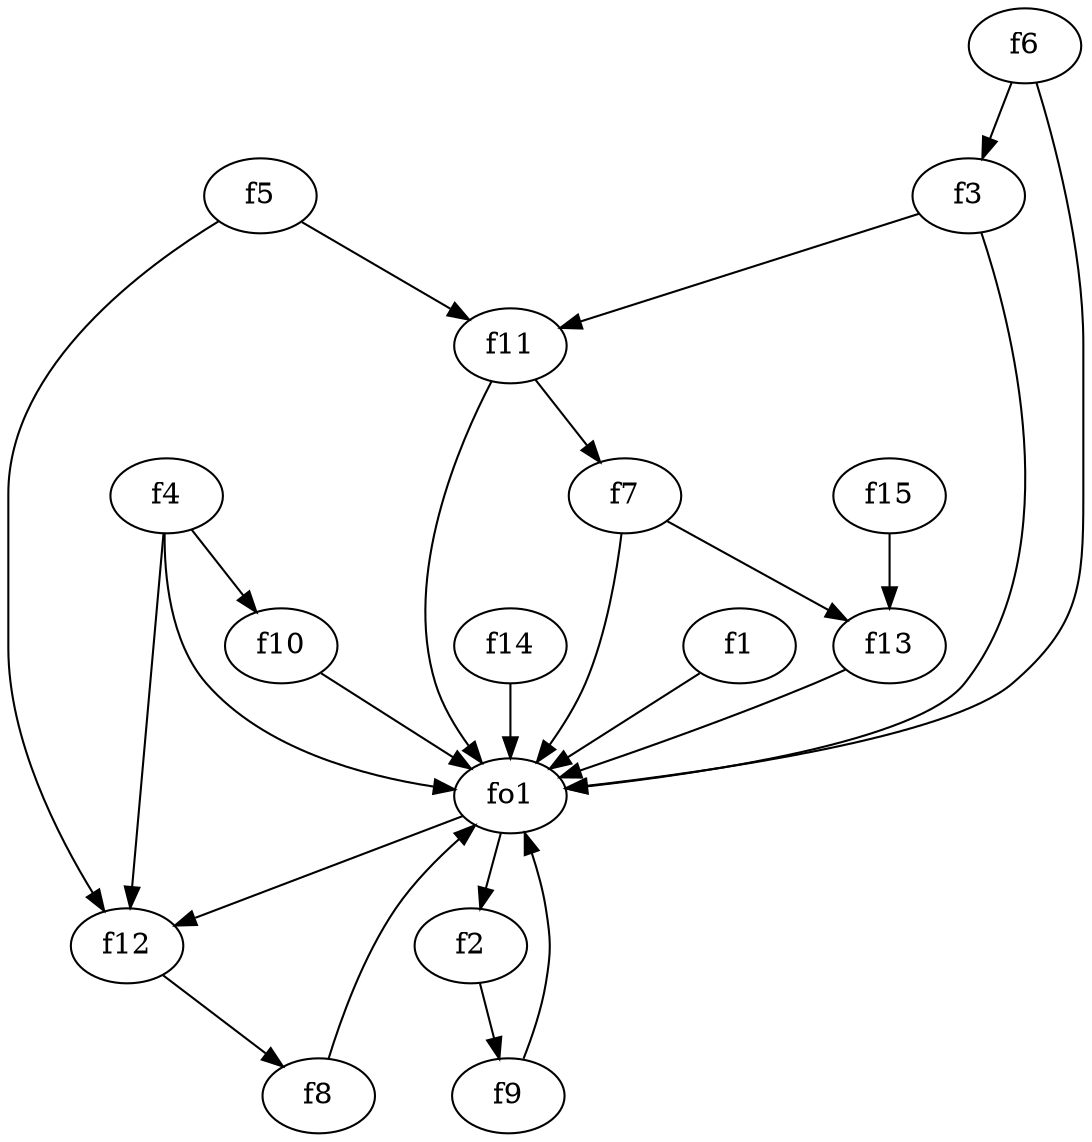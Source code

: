 strict digraph  {
f1;
f2;
f3;
f4;
f5;
f6;
f7;
f8;
f9;
f10;
f11;
f12;
f13;
f14;
f15;
fo1;
f1 -> fo1  [weight=2];
f2 -> f9  [weight=2];
f3 -> f11  [weight=2];
f3 -> fo1  [weight=2];
f4 -> f12  [weight=2];
f4 -> f10  [weight=2];
f4 -> fo1  [weight=2];
f5 -> f12  [weight=2];
f5 -> f11  [weight=2];
f6 -> fo1  [weight=2];
f6 -> f3  [weight=2];
f7 -> fo1  [weight=2];
f7 -> f13  [weight=2];
f8 -> fo1  [weight=2];
f9 -> fo1  [weight=2];
f10 -> fo1  [weight=2];
f11 -> f7  [weight=2];
f11 -> fo1  [weight=2];
f12 -> f8  [weight=2];
f13 -> fo1  [weight=2];
f14 -> fo1  [weight=2];
f15 -> f13  [weight=2];
fo1 -> f12  [weight=2];
fo1 -> f2  [weight=2];
}
